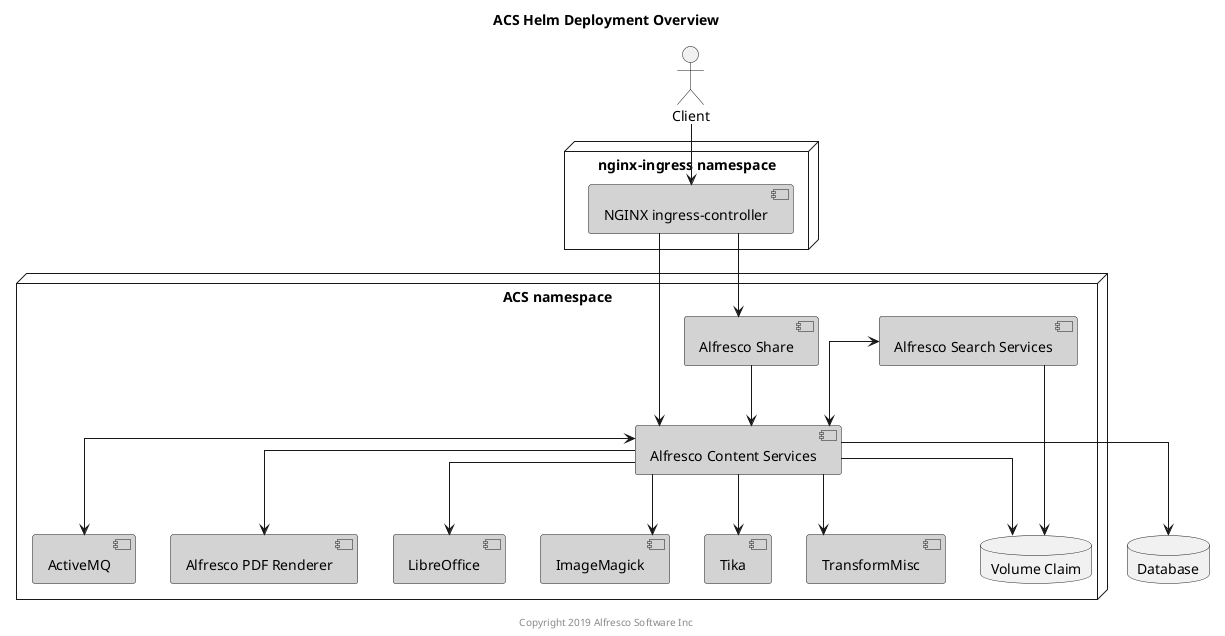 @startuml

Title: ACS Helm Deployment Overview

skinparam componentStyle uml2
skinparam linetype ortho
skinparam rectangle {
    BorderStyle dashed
    FontSize 15
    FontStyle none
}

actor Client

node "nginx-ingress namespace" {
    component "NGINX ingress-controller" as nginx #lightgrey
}

node "ACS namespace" {
    component "Alfresco Content Services" as acs #lightgrey
    component "Alfresco Search Services" as ass #lightgrey
    component "Alfresco Share" as share #lightgrey
    database "Volume Claim" as vc
    component "ActiveMQ" as amq #lightgrey
    component "Alfresco PDF Renderer" as pdfr #lightgrey
    component "LibreOffice" as libr #lightgrey
    component "ImageMagick" as img #lightgrey
    component "Tika" as tika #lightgrey
    component "TransformMisc" as misc #lightgrey
}

database "Database" as db

Client --> nginx

nginx --> acs
nginx --> share

acs --> vc
ass --> vc

ass <--> acs
acs --> db
acs --> pdfr
acs --> libr
acs --> img
acs --> tika
acs --> misc
acs <--> amq
share --> acs

center footer Copyright 2019 Alfresco Software Inc

@enduml
